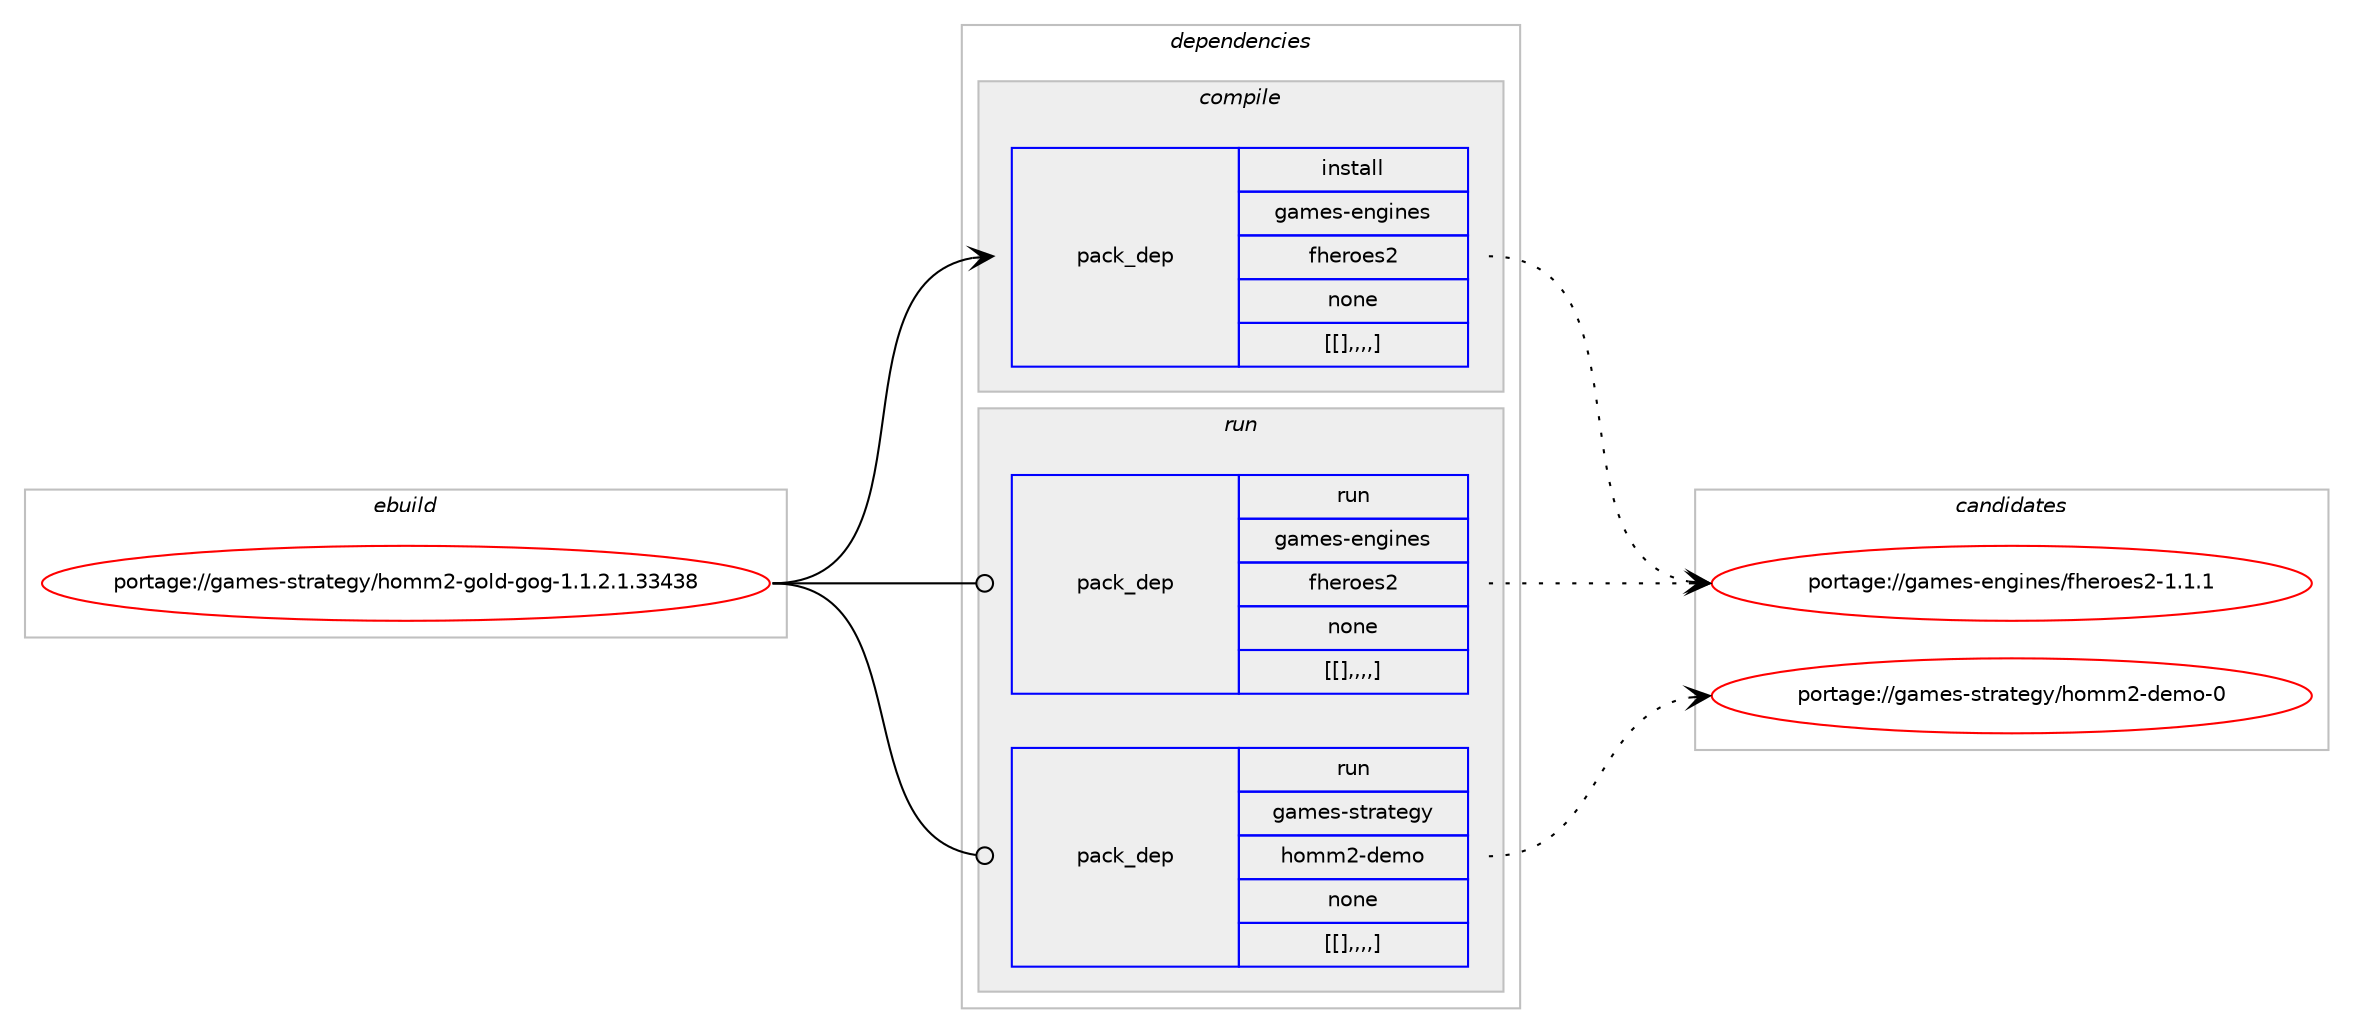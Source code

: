 digraph prolog {

# *************
# Graph options
# *************

newrank=true;
concentrate=true;
compound=true;
graph [rankdir=LR,fontname=Helvetica,fontsize=10,ranksep=1.5];#, ranksep=2.5, nodesep=0.2];
edge  [arrowhead=vee];
node  [fontname=Helvetica,fontsize=10];

# **********
# The ebuild
# **********

subgraph cluster_leftcol {
color=gray;
label=<<i>ebuild</i>>;
id [label="portage://games-strategy/homm2-gold-gog-1.1.2.1.33438", color=red, width=4, href="../games-strategy/homm2-gold-gog-1.1.2.1.33438.svg"];
}

# ****************
# The dependencies
# ****************

subgraph cluster_midcol {
color=gray;
label=<<i>dependencies</i>>;
subgraph cluster_compile {
fillcolor="#eeeeee";
style=filled;
label=<<i>compile</i>>;
subgraph pack170293 {
dependency238503 [label=<<TABLE BORDER="0" CELLBORDER="1" CELLSPACING="0" CELLPADDING="4" WIDTH="220"><TR><TD ROWSPAN="6" CELLPADDING="30">pack_dep</TD></TR><TR><TD WIDTH="110">install</TD></TR><TR><TD>games-engines</TD></TR><TR><TD>fheroes2</TD></TR><TR><TD>none</TD></TR><TR><TD>[[],,,,]</TD></TR></TABLE>>, shape=none, color=blue];
}
id:e -> dependency238503:w [weight=20,style="solid",arrowhead="vee"];
}
subgraph cluster_compileandrun {
fillcolor="#eeeeee";
style=filled;
label=<<i>compile and run</i>>;
}
subgraph cluster_run {
fillcolor="#eeeeee";
style=filled;
label=<<i>run</i>>;
subgraph pack170294 {
dependency238504 [label=<<TABLE BORDER="0" CELLBORDER="1" CELLSPACING="0" CELLPADDING="4" WIDTH="220"><TR><TD ROWSPAN="6" CELLPADDING="30">pack_dep</TD></TR><TR><TD WIDTH="110">run</TD></TR><TR><TD>games-engines</TD></TR><TR><TD>fheroes2</TD></TR><TR><TD>none</TD></TR><TR><TD>[[],,,,]</TD></TR></TABLE>>, shape=none, color=blue];
}
id:e -> dependency238504:w [weight=20,style="solid",arrowhead="odot"];
subgraph pack170295 {
dependency238505 [label=<<TABLE BORDER="0" CELLBORDER="1" CELLSPACING="0" CELLPADDING="4" WIDTH="220"><TR><TD ROWSPAN="6" CELLPADDING="30">pack_dep</TD></TR><TR><TD WIDTH="110">run</TD></TR><TR><TD>games-strategy</TD></TR><TR><TD>homm2-demo</TD></TR><TR><TD>none</TD></TR><TR><TD>[[],,,,]</TD></TR></TABLE>>, shape=none, color=blue];
}
id:e -> dependency238505:w [weight=20,style="solid",arrowhead="odot"];
}
}

# **************
# The candidates
# **************

subgraph cluster_choices {
rank=same;
color=gray;
label=<<i>candidates</i>>;

subgraph choice170293 {
color=black;
nodesep=1;
choice10397109101115451011101031051101011154710210410111411110111550454946494649 [label="portage://games-engines/fheroes2-1.1.1", color=red, width=4,href="../games-engines/fheroes2-1.1.1.svg"];
dependency238503:e -> choice10397109101115451011101031051101011154710210410111411110111550454946494649:w [style=dotted,weight="100"];
}
subgraph choice170294 {
color=black;
nodesep=1;
choice10397109101115451011101031051101011154710210410111411110111550454946494649 [label="portage://games-engines/fheroes2-1.1.1", color=red, width=4,href="../games-engines/fheroes2-1.1.1.svg"];
dependency238504:e -> choice10397109101115451011101031051101011154710210410111411110111550454946494649:w [style=dotted,weight="100"];
}
subgraph choice170295 {
color=black;
nodesep=1;
choice1039710910111545115116114971161011031214710411110910950451001011091114548 [label="portage://games-strategy/homm2-demo-0", color=red, width=4,href="../games-strategy/homm2-demo-0.svg"];
dependency238505:e -> choice1039710910111545115116114971161011031214710411110910950451001011091114548:w [style=dotted,weight="100"];
}
}

}
